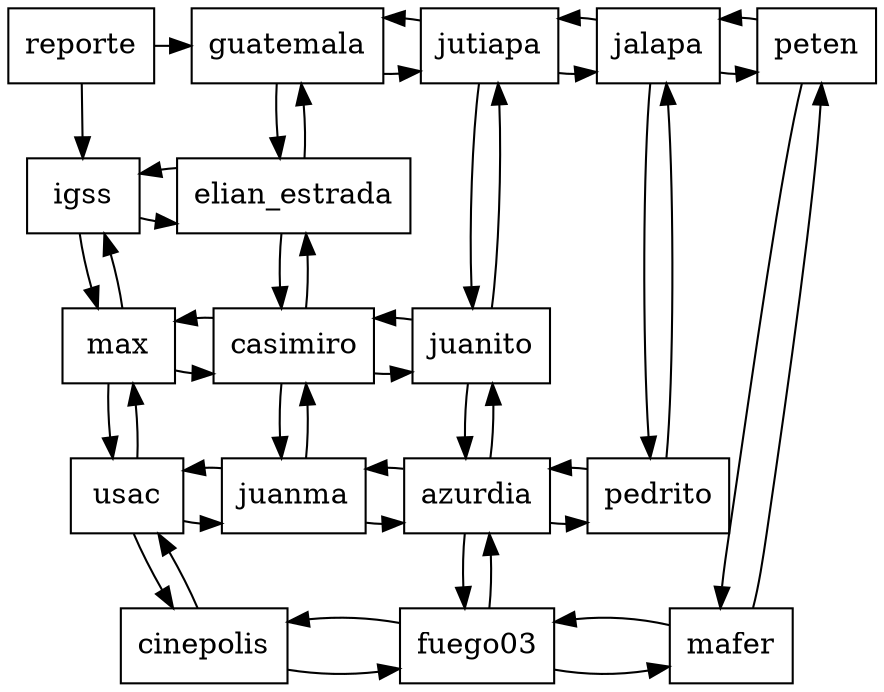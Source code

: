 digraph SparseMatrix {
node [shape=box];
    // Cabeceras Horizontales
    "reporte" -> "guatemala";
    "guatemala" -> "jutiapa";
    "jutiapa" -> "guatemala";
    "jutiapa" -> "jalapa";
    "jalapa" -> "jutiapa";
    "jalapa" -> "peten";
    "peten" -> "jalapa";
    // Coneccion entre filas
    "igss" -> elian_estrada;
    "elian_estrada" -> igss;
    "max" -> casimiro;
    "casimiro" -> max;
    "casimiro" -> juanito;
    "juanito" -> casimiro;
    "usac" -> juanma;
    "juanma" -> usac;
    "juanma" -> azurdia;
    "azurdia" -> juanma;
    "azurdia" -> pedrito;
    "pedrito" -> azurdia;
    "cinepolis" -> fuego03;
    "fuego03" -> cinepolis;
    "fuego03" -> mafer;
    "mafer" -> fuego03;
    // Cabeceras Verticales
    "reporte" -> "igss";
    "igss" -> "max";
    "max" -> "igss";
    "max" -> "usac";
    "usac" -> "max";
    "usac" -> "cinepolis";
    "cinepolis" -> "usac";
    // Coneccion entre filas
    "guatemala" -> elian_estrada;
    "elian_estrada" -> guatemala;
    "elian_estrada" -> casimiro;
    "casimiro" -> elian_estrada;
    "casimiro" -> juanma;
    "juanma" -> casimiro;
    "jutiapa" -> juanito;
    "juanito" -> jutiapa;
    "juanito" -> azurdia;
    "azurdia" -> juanito;
    "azurdia" -> fuego03;
    "fuego03" -> azurdia;
    "jalapa" -> pedrito;
    "pedrito" -> jalapa;
    "peten" -> mafer;
    "mafer" -> peten;
    // Encuadre
    { rank=same; reporte; guatemala; jutiapa; jalapa; peten; }
    { rank=same; igss; elian_estrada; }
    { rank=same; max; casimiro; juanito; }
    { rank=same; usac; juanma; azurdia; pedrito; }
    { rank=same; cinepolis; fuego03; mafer; }
}
